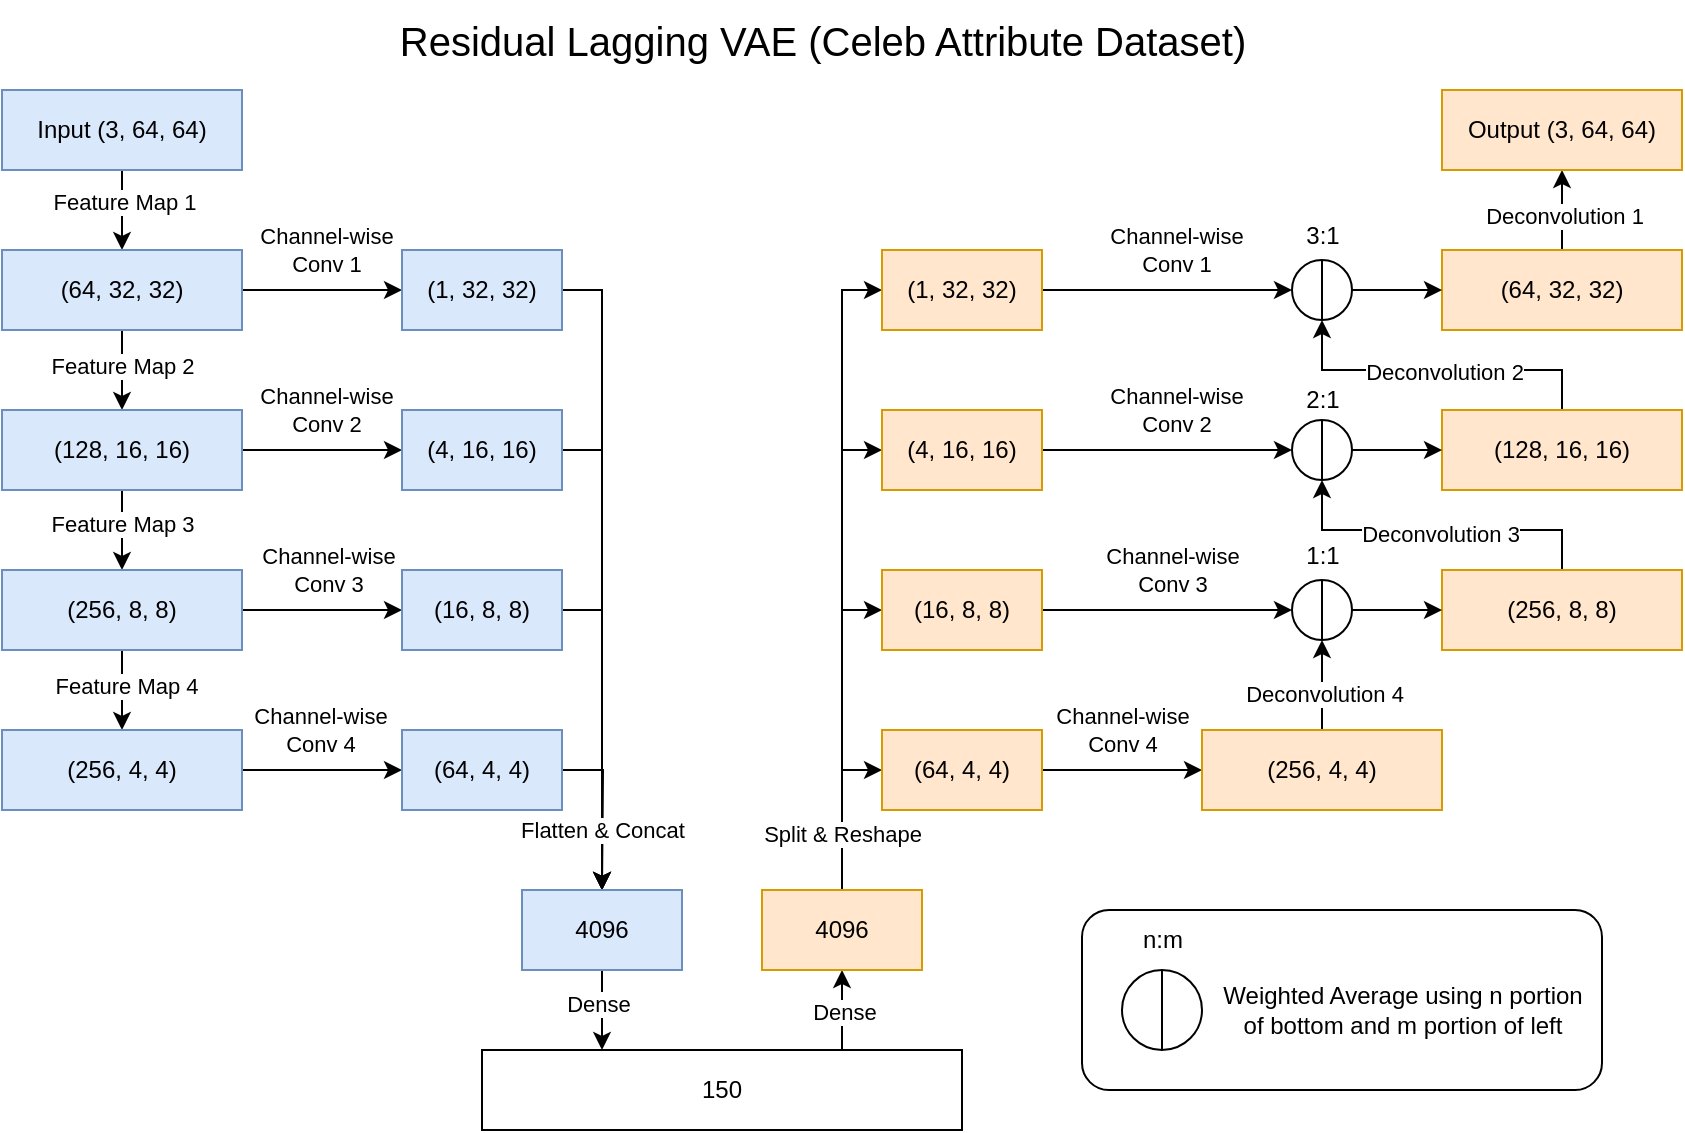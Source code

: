 <mxfile version="21.5.1" type="device">
  <diagram name="Page-1" id="Re5m7t8GzPyVlKuKbzfY">
    <mxGraphModel dx="1036" dy="614" grid="1" gridSize="10" guides="1" tooltips="1" connect="1" arrows="1" fold="1" page="1" pageScale="1" pageWidth="850" pageHeight="1100" math="0" shadow="0">
      <root>
        <mxCell id="0" />
        <mxCell id="1" parent="0" />
        <mxCell id="tG6ciMTKyikNV-2g3emU-106" value="" style="rounded=1;whiteSpace=wrap;html=1;" parent="1" vertex="1">
          <mxGeometry x="620" y="770" width="260" height="90" as="geometry" />
        </mxCell>
        <mxCell id="tG6ciMTKyikNV-2g3emU-4" value="" style="edgeStyle=orthogonalEdgeStyle;rounded=0;orthogonalLoop=1;jettySize=auto;html=1;" parent="1" source="tG6ciMTKyikNV-2g3emU-2" target="tG6ciMTKyikNV-2g3emU-3" edge="1">
          <mxGeometry relative="1" as="geometry" />
        </mxCell>
        <mxCell id="tG6ciMTKyikNV-2g3emU-6" value="Feature Map 1" style="edgeLabel;html=1;align=center;verticalAlign=middle;resizable=0;points=[];" parent="tG6ciMTKyikNV-2g3emU-4" vertex="1" connectable="0">
          <mxGeometry x="-0.21" y="1" relative="1" as="geometry">
            <mxPoint as="offset" />
          </mxGeometry>
        </mxCell>
        <mxCell id="tG6ciMTKyikNV-2g3emU-2" value="Input (3, 64, 64)" style="rounded=0;whiteSpace=wrap;html=1;fillColor=#dae8fc;strokeColor=#6c8ebf;" parent="1" vertex="1">
          <mxGeometry x="80" y="360" width="120" height="40" as="geometry" />
        </mxCell>
        <mxCell id="tG6ciMTKyikNV-2g3emU-10" value="" style="edgeStyle=orthogonalEdgeStyle;rounded=0;orthogonalLoop=1;jettySize=auto;html=1;" parent="1" source="tG6ciMTKyikNV-2g3emU-3" target="tG6ciMTKyikNV-2g3emU-7" edge="1">
          <mxGeometry relative="1" as="geometry" />
        </mxCell>
        <mxCell id="tG6ciMTKyikNV-2g3emU-11" value="Feature Map 2" style="edgeLabel;html=1;align=center;verticalAlign=middle;resizable=0;points=[];" parent="tG6ciMTKyikNV-2g3emU-10" vertex="1" connectable="0">
          <mxGeometry x="-0.116" relative="1" as="geometry">
            <mxPoint as="offset" />
          </mxGeometry>
        </mxCell>
        <mxCell id="tG6ciMTKyikNV-2g3emU-21" value="" style="edgeStyle=orthogonalEdgeStyle;rounded=0;orthogonalLoop=1;jettySize=auto;html=1;" parent="1" source="tG6ciMTKyikNV-2g3emU-3" target="tG6ciMTKyikNV-2g3emU-20" edge="1">
          <mxGeometry relative="1" as="geometry">
            <Array as="points">
              <mxPoint x="240" y="460" />
              <mxPoint x="240" y="460" />
            </Array>
          </mxGeometry>
        </mxCell>
        <mxCell id="tG6ciMTKyikNV-2g3emU-23" value="Channel-wise&lt;br&gt;Conv 1" style="edgeLabel;html=1;align=center;verticalAlign=middle;resizable=0;points=[];" parent="tG6ciMTKyikNV-2g3emU-21" vertex="1" connectable="0">
          <mxGeometry x="0.04" y="2" relative="1" as="geometry">
            <mxPoint y="-18" as="offset" />
          </mxGeometry>
        </mxCell>
        <mxCell id="tG6ciMTKyikNV-2g3emU-3" value="(64, 32, 32)" style="whiteSpace=wrap;html=1;rounded=0;fillColor=#dae8fc;strokeColor=#6c8ebf;" parent="1" vertex="1">
          <mxGeometry x="80" y="440" width="120" height="40" as="geometry" />
        </mxCell>
        <mxCell id="tG6ciMTKyikNV-2g3emU-5" value="&lt;font style=&quot;font-size: 20px;&quot;&gt;Residual Lagging VAE (Celeb Attribute Dataset)&lt;/font&gt;" style="text;html=1;align=center;verticalAlign=middle;resizable=0;points=[];autosize=1;strokeColor=none;fillColor=none;" parent="1" vertex="1">
          <mxGeometry x="265" y="315" width="450" height="40" as="geometry" />
        </mxCell>
        <mxCell id="tG6ciMTKyikNV-2g3emU-13" value="" style="edgeStyle=orthogonalEdgeStyle;rounded=0;orthogonalLoop=1;jettySize=auto;html=1;" parent="1" source="tG6ciMTKyikNV-2g3emU-7" target="tG6ciMTKyikNV-2g3emU-12" edge="1">
          <mxGeometry relative="1" as="geometry" />
        </mxCell>
        <mxCell id="tG6ciMTKyikNV-2g3emU-15" value="Feature Map 3" style="edgeLabel;html=1;align=center;verticalAlign=middle;resizable=0;points=[];" parent="tG6ciMTKyikNV-2g3emU-13" vertex="1" connectable="0">
          <mxGeometry x="-0.184" relative="1" as="geometry">
            <mxPoint as="offset" />
          </mxGeometry>
        </mxCell>
        <mxCell id="tG6ciMTKyikNV-2g3emU-27" value="" style="edgeStyle=orthogonalEdgeStyle;rounded=0;orthogonalLoop=1;jettySize=auto;html=1;" parent="1" source="tG6ciMTKyikNV-2g3emU-7" target="tG6ciMTKyikNV-2g3emU-24" edge="1">
          <mxGeometry relative="1" as="geometry" />
        </mxCell>
        <mxCell id="tG6ciMTKyikNV-2g3emU-31" value="Channel-wise&lt;br style=&quot;border-color: var(--border-color);&quot;&gt;Conv 2" style="edgeLabel;html=1;align=center;verticalAlign=middle;resizable=0;points=[];" parent="tG6ciMTKyikNV-2g3emU-27" vertex="1" connectable="0">
          <mxGeometry x="0.04" relative="1" as="geometry">
            <mxPoint y="-20" as="offset" />
          </mxGeometry>
        </mxCell>
        <mxCell id="tG6ciMTKyikNV-2g3emU-7" value="(128, 16, 16)" style="whiteSpace=wrap;html=1;rounded=0;fillColor=#dae8fc;strokeColor=#6c8ebf;" parent="1" vertex="1">
          <mxGeometry x="80" y="520" width="120" height="40" as="geometry" />
        </mxCell>
        <mxCell id="tG6ciMTKyikNV-2g3emU-17" value="" style="edgeStyle=orthogonalEdgeStyle;rounded=0;orthogonalLoop=1;jettySize=auto;html=1;" parent="1" source="tG6ciMTKyikNV-2g3emU-12" target="tG6ciMTKyikNV-2g3emU-16" edge="1">
          <mxGeometry relative="1" as="geometry" />
        </mxCell>
        <mxCell id="tG6ciMTKyikNV-2g3emU-19" value="Feature Map 4" style="edgeLabel;html=1;align=center;verticalAlign=middle;resizable=0;points=[];" parent="tG6ciMTKyikNV-2g3emU-17" vertex="1" connectable="0">
          <mxGeometry x="-0.104" y="2" relative="1" as="geometry">
            <mxPoint as="offset" />
          </mxGeometry>
        </mxCell>
        <mxCell id="tG6ciMTKyikNV-2g3emU-28" value="" style="edgeStyle=orthogonalEdgeStyle;rounded=0;orthogonalLoop=1;jettySize=auto;html=1;" parent="1" source="tG6ciMTKyikNV-2g3emU-12" target="tG6ciMTKyikNV-2g3emU-25" edge="1">
          <mxGeometry relative="1" as="geometry" />
        </mxCell>
        <mxCell id="tG6ciMTKyikNV-2g3emU-33" value="Channel-wise&lt;br style=&quot;border-color: var(--border-color);&quot;&gt;Conv 3" style="edgeLabel;html=1;align=center;verticalAlign=middle;resizable=0;points=[];" parent="tG6ciMTKyikNV-2g3emU-28" vertex="1" connectable="0">
          <mxGeometry x="0.074" y="2" relative="1" as="geometry">
            <mxPoint y="-18" as="offset" />
          </mxGeometry>
        </mxCell>
        <mxCell id="tG6ciMTKyikNV-2g3emU-12" value="(256, 8, 8)" style="whiteSpace=wrap;html=1;rounded=0;fillColor=#dae8fc;strokeColor=#6c8ebf;" parent="1" vertex="1">
          <mxGeometry x="80" y="600" width="120" height="40" as="geometry" />
        </mxCell>
        <mxCell id="tG6ciMTKyikNV-2g3emU-29" value="" style="edgeStyle=orthogonalEdgeStyle;rounded=0;orthogonalLoop=1;jettySize=auto;html=1;" parent="1" source="tG6ciMTKyikNV-2g3emU-16" target="tG6ciMTKyikNV-2g3emU-26" edge="1">
          <mxGeometry relative="1" as="geometry" />
        </mxCell>
        <mxCell id="tG6ciMTKyikNV-2g3emU-34" value="Channel-wise&lt;br&gt;Conv 4" style="edgeLabel;html=1;align=center;verticalAlign=middle;resizable=0;points=[];" parent="tG6ciMTKyikNV-2g3emU-29" vertex="1" connectable="0">
          <mxGeometry x="-0.029" y="2" relative="1" as="geometry">
            <mxPoint y="-18" as="offset" />
          </mxGeometry>
        </mxCell>
        <mxCell id="tG6ciMTKyikNV-2g3emU-16" value="(256, 4, 4)" style="whiteSpace=wrap;html=1;rounded=0;fillColor=#dae8fc;strokeColor=#6c8ebf;" parent="1" vertex="1">
          <mxGeometry x="80" y="680" width="120" height="40" as="geometry" />
        </mxCell>
        <mxCell id="tG6ciMTKyikNV-2g3emU-44" style="edgeStyle=orthogonalEdgeStyle;rounded=0;orthogonalLoop=1;jettySize=auto;html=1;entryX=0.5;entryY=0;entryDx=0;entryDy=0;" parent="1" source="tG6ciMTKyikNV-2g3emU-20" target="tG6ciMTKyikNV-2g3emU-43" edge="1">
          <mxGeometry relative="1" as="geometry">
            <Array as="points">
              <mxPoint x="380" y="460" />
            </Array>
          </mxGeometry>
        </mxCell>
        <mxCell id="tG6ciMTKyikNV-2g3emU-20" value="(1, 32, 32)" style="whiteSpace=wrap;html=1;rounded=0;fillColor=#dae8fc;strokeColor=#6c8ebf;" parent="1" vertex="1">
          <mxGeometry x="280" y="440" width="80" height="40" as="geometry" />
        </mxCell>
        <mxCell id="tG6ciMTKyikNV-2g3emU-45" style="edgeStyle=orthogonalEdgeStyle;rounded=0;orthogonalLoop=1;jettySize=auto;html=1;entryX=0.5;entryY=0;entryDx=0;entryDy=0;" parent="1" source="tG6ciMTKyikNV-2g3emU-24" target="tG6ciMTKyikNV-2g3emU-43" edge="1">
          <mxGeometry relative="1" as="geometry">
            <Array as="points">
              <mxPoint x="380" y="540" />
            </Array>
          </mxGeometry>
        </mxCell>
        <mxCell id="tG6ciMTKyikNV-2g3emU-24" value="(4, 16, 16)" style="whiteSpace=wrap;html=1;rounded=0;fillColor=#dae8fc;strokeColor=#6c8ebf;" parent="1" vertex="1">
          <mxGeometry x="280" y="520" width="80" height="40" as="geometry" />
        </mxCell>
        <mxCell id="tG6ciMTKyikNV-2g3emU-46" style="edgeStyle=orthogonalEdgeStyle;rounded=0;orthogonalLoop=1;jettySize=auto;html=1;entryX=0.5;entryY=0;entryDx=0;entryDy=0;" parent="1" source="tG6ciMTKyikNV-2g3emU-25" target="tG6ciMTKyikNV-2g3emU-43" edge="1">
          <mxGeometry relative="1" as="geometry">
            <Array as="points">
              <mxPoint x="380" y="620" />
            </Array>
          </mxGeometry>
        </mxCell>
        <mxCell id="tG6ciMTKyikNV-2g3emU-25" value="(16, 8, 8)" style="whiteSpace=wrap;html=1;rounded=0;fillColor=#dae8fc;strokeColor=#6c8ebf;" parent="1" vertex="1">
          <mxGeometry x="280" y="600" width="80" height="40" as="geometry" />
        </mxCell>
        <mxCell id="tG6ciMTKyikNV-2g3emU-47" style="edgeStyle=orthogonalEdgeStyle;rounded=0;orthogonalLoop=1;jettySize=auto;html=1;" parent="1" source="tG6ciMTKyikNV-2g3emU-26" edge="1">
          <mxGeometry relative="1" as="geometry">
            <mxPoint x="380" y="760" as="targetPoint" />
          </mxGeometry>
        </mxCell>
        <mxCell id="tG6ciMTKyikNV-2g3emU-48" value="Flatten &amp;amp; Concat" style="edgeLabel;html=1;align=center;verticalAlign=middle;resizable=0;points=[];" parent="tG6ciMTKyikNV-2g3emU-47" vertex="1" connectable="0">
          <mxGeometry x="0.456" y="1" relative="1" as="geometry">
            <mxPoint x="-1" y="-8" as="offset" />
          </mxGeometry>
        </mxCell>
        <mxCell id="tG6ciMTKyikNV-2g3emU-26" value="(64, 4, 4)" style="whiteSpace=wrap;html=1;rounded=0;fillColor=#dae8fc;strokeColor=#6c8ebf;" parent="1" vertex="1">
          <mxGeometry x="280" y="680" width="80" height="40" as="geometry" />
        </mxCell>
        <mxCell id="tG6ciMTKyikNV-2g3emU-52" style="edgeStyle=orthogonalEdgeStyle;rounded=0;orthogonalLoop=1;jettySize=auto;html=1;entryX=0.25;entryY=0;entryDx=0;entryDy=0;" parent="1" source="tG6ciMTKyikNV-2g3emU-43" target="tG6ciMTKyikNV-2g3emU-49" edge="1">
          <mxGeometry relative="1" as="geometry" />
        </mxCell>
        <mxCell id="tG6ciMTKyikNV-2g3emU-55" value="Dense" style="edgeLabel;html=1;align=center;verticalAlign=middle;resizable=0;points=[];" parent="tG6ciMTKyikNV-2g3emU-52" vertex="1" connectable="0">
          <mxGeometry x="-0.164" y="-2" relative="1" as="geometry">
            <mxPoint as="offset" />
          </mxGeometry>
        </mxCell>
        <mxCell id="tG6ciMTKyikNV-2g3emU-43" value="4096" style="rounded=0;whiteSpace=wrap;html=1;fillColor=#dae8fc;strokeColor=#6c8ebf;" parent="1" vertex="1">
          <mxGeometry x="340" y="760" width="80" height="40" as="geometry" />
        </mxCell>
        <mxCell id="tG6ciMTKyikNV-2g3emU-54" style="edgeStyle=orthogonalEdgeStyle;rounded=0;orthogonalLoop=1;jettySize=auto;html=1;exitX=0.75;exitY=0;exitDx=0;exitDy=0;entryX=0.5;entryY=1;entryDx=0;entryDy=0;" parent="1" source="tG6ciMTKyikNV-2g3emU-49" target="tG6ciMTKyikNV-2g3emU-53" edge="1">
          <mxGeometry relative="1" as="geometry" />
        </mxCell>
        <mxCell id="tG6ciMTKyikNV-2g3emU-56" value="Dense" style="edgeLabel;html=1;align=center;verticalAlign=middle;resizable=0;points=[];" parent="tG6ciMTKyikNV-2g3emU-54" vertex="1" connectable="0">
          <mxGeometry x="-0.043" y="-1" relative="1" as="geometry">
            <mxPoint as="offset" />
          </mxGeometry>
        </mxCell>
        <mxCell id="tG6ciMTKyikNV-2g3emU-49" value="150" style="rounded=0;whiteSpace=wrap;html=1;" parent="1" vertex="1">
          <mxGeometry x="320" y="840" width="240" height="40" as="geometry" />
        </mxCell>
        <mxCell id="tG6ciMTKyikNV-2g3emU-61" style="edgeStyle=orthogonalEdgeStyle;rounded=0;orthogonalLoop=1;jettySize=auto;html=1;entryX=0;entryY=0.5;entryDx=0;entryDy=0;" parent="1" source="tG6ciMTKyikNV-2g3emU-53" target="tG6ciMTKyikNV-2g3emU-60" edge="1">
          <mxGeometry relative="1" as="geometry" />
        </mxCell>
        <mxCell id="tG6ciMTKyikNV-2g3emU-62" style="edgeStyle=orthogonalEdgeStyle;rounded=0;orthogonalLoop=1;jettySize=auto;html=1;exitX=0.5;exitY=0;exitDx=0;exitDy=0;entryX=0;entryY=0.5;entryDx=0;entryDy=0;" parent="1" source="tG6ciMTKyikNV-2g3emU-53" target="tG6ciMTKyikNV-2g3emU-59" edge="1">
          <mxGeometry relative="1" as="geometry" />
        </mxCell>
        <mxCell id="tG6ciMTKyikNV-2g3emU-64" style="edgeStyle=orthogonalEdgeStyle;rounded=0;orthogonalLoop=1;jettySize=auto;html=1;exitX=0.5;exitY=0;exitDx=0;exitDy=0;entryX=0;entryY=0.5;entryDx=0;entryDy=0;" parent="1" source="tG6ciMTKyikNV-2g3emU-53" target="tG6ciMTKyikNV-2g3emU-58" edge="1">
          <mxGeometry relative="1" as="geometry" />
        </mxCell>
        <mxCell id="tG6ciMTKyikNV-2g3emU-65" style="edgeStyle=orthogonalEdgeStyle;rounded=0;orthogonalLoop=1;jettySize=auto;html=1;exitX=0.5;exitY=0;exitDx=0;exitDy=0;entryX=0;entryY=0.5;entryDx=0;entryDy=0;" parent="1" source="tG6ciMTKyikNV-2g3emU-53" target="tG6ciMTKyikNV-2g3emU-57" edge="1">
          <mxGeometry relative="1" as="geometry" />
        </mxCell>
        <mxCell id="tG6ciMTKyikNV-2g3emU-66" value="Split &amp;amp; Reshape" style="edgeLabel;html=1;align=center;verticalAlign=middle;resizable=0;points=[];" parent="tG6ciMTKyikNV-2g3emU-65" vertex="1" connectable="0">
          <mxGeometry x="-0.824" relative="1" as="geometry">
            <mxPoint as="offset" />
          </mxGeometry>
        </mxCell>
        <mxCell id="tG6ciMTKyikNV-2g3emU-53" value="4096" style="rounded=0;whiteSpace=wrap;html=1;fillColor=#ffe6cc;strokeColor=#d79b00;" parent="1" vertex="1">
          <mxGeometry x="460" y="760" width="80" height="40" as="geometry" />
        </mxCell>
        <mxCell id="tG6ciMTKyikNV-2g3emU-71" value="" style="edgeStyle=orthogonalEdgeStyle;rounded=0;orthogonalLoop=1;jettySize=auto;html=1;entryX=0;entryY=0.5;entryDx=0;entryDy=0;" parent="1" source="tG6ciMTKyikNV-2g3emU-57" target="tG6ciMTKyikNV-2g3emU-94" edge="1">
          <mxGeometry relative="1" as="geometry">
            <mxPoint x="720" y="460" as="targetPoint" />
          </mxGeometry>
        </mxCell>
        <mxCell id="tG6ciMTKyikNV-2g3emU-72" value="Channel-wise&lt;br&gt;Conv 1" style="edgeLabel;html=1;align=center;verticalAlign=middle;resizable=0;points=[];" parent="tG6ciMTKyikNV-2g3emU-71" vertex="1" connectable="0">
          <mxGeometry x="0.074" y="-2" relative="1" as="geometry">
            <mxPoint y="-22" as="offset" />
          </mxGeometry>
        </mxCell>
        <mxCell id="tG6ciMTKyikNV-2g3emU-57" value="(1, 32, 32)" style="whiteSpace=wrap;html=1;rounded=0;fillColor=#ffe6cc;strokeColor=#d79b00;" parent="1" vertex="1">
          <mxGeometry x="520" y="440" width="80" height="40" as="geometry" />
        </mxCell>
        <mxCell id="tG6ciMTKyikNV-2g3emU-73" value="" style="edgeStyle=orthogonalEdgeStyle;rounded=0;orthogonalLoop=1;jettySize=auto;html=1;entryX=0;entryY=0.5;entryDx=0;entryDy=0;" parent="1" source="tG6ciMTKyikNV-2g3emU-58" target="tG6ciMTKyikNV-2g3emU-88" edge="1">
          <mxGeometry relative="1" as="geometry">
            <mxPoint x="690" y="540" as="targetPoint" />
          </mxGeometry>
        </mxCell>
        <mxCell id="tG6ciMTKyikNV-2g3emU-75" value="Channel-wise&lt;br style=&quot;border-color: var(--border-color);&quot;&gt;Conv 2" style="edgeLabel;html=1;align=center;verticalAlign=middle;resizable=0;points=[];" parent="tG6ciMTKyikNV-2g3emU-73" vertex="1" connectable="0">
          <mxGeometry x="0.074" y="-1" relative="1" as="geometry">
            <mxPoint y="-21" as="offset" />
          </mxGeometry>
        </mxCell>
        <mxCell id="tG6ciMTKyikNV-2g3emU-58" value="(4, 16, 16)" style="whiteSpace=wrap;html=1;rounded=0;fillColor=#ffe6cc;strokeColor=#d79b00;" parent="1" vertex="1">
          <mxGeometry x="520" y="520" width="80" height="40" as="geometry" />
        </mxCell>
        <mxCell id="tG6ciMTKyikNV-2g3emU-76" value="" style="edgeStyle=orthogonalEdgeStyle;rounded=0;orthogonalLoop=1;jettySize=auto;html=1;entryX=0;entryY=0.5;entryDx=0;entryDy=0;" parent="1" source="tG6ciMTKyikNV-2g3emU-59" target="tG6ciMTKyikNV-2g3emU-81" edge="1">
          <mxGeometry relative="1" as="geometry">
            <mxPoint x="680" y="620" as="targetPoint" />
          </mxGeometry>
        </mxCell>
        <mxCell id="tG6ciMTKyikNV-2g3emU-78" value="Channel-wise&lt;br style=&quot;border-color: var(--border-color);&quot;&gt;Conv 3" style="edgeLabel;html=1;align=center;verticalAlign=middle;resizable=0;points=[];" parent="tG6ciMTKyikNV-2g3emU-76" vertex="1" connectable="0">
          <mxGeometry x="0.04" y="2" relative="1" as="geometry">
            <mxPoint y="-18" as="offset" />
          </mxGeometry>
        </mxCell>
        <mxCell id="tG6ciMTKyikNV-2g3emU-59" value="(16, 8, 8)" style="whiteSpace=wrap;html=1;rounded=0;fillColor=#ffe6cc;strokeColor=#d79b00;" parent="1" vertex="1">
          <mxGeometry x="520" y="600" width="80" height="40" as="geometry" />
        </mxCell>
        <mxCell id="tG6ciMTKyikNV-2g3emU-77" value="" style="edgeStyle=orthogonalEdgeStyle;rounded=0;orthogonalLoop=1;jettySize=auto;html=1;" parent="1" source="tG6ciMTKyikNV-2g3emU-60" target="tG6ciMTKyikNV-2g3emU-70" edge="1">
          <mxGeometry relative="1" as="geometry" />
        </mxCell>
        <mxCell id="tG6ciMTKyikNV-2g3emU-79" value="Channel-wise&lt;br style=&quot;border-color: var(--border-color);&quot;&gt;Conv 4" style="edgeLabel;html=1;align=center;verticalAlign=middle;resizable=0;points=[];" parent="tG6ciMTKyikNV-2g3emU-77" vertex="1" connectable="0">
          <mxGeometry x="-0.029" relative="1" as="geometry">
            <mxPoint x="1" y="-20" as="offset" />
          </mxGeometry>
        </mxCell>
        <mxCell id="tG6ciMTKyikNV-2g3emU-60" value="(64, 4, 4)" style="whiteSpace=wrap;html=1;rounded=0;fillColor=#ffe6cc;strokeColor=#d79b00;" parent="1" vertex="1">
          <mxGeometry x="520" y="680" width="80" height="40" as="geometry" />
        </mxCell>
        <mxCell id="tG6ciMTKyikNV-2g3emU-102" value="" style="edgeStyle=orthogonalEdgeStyle;rounded=0;orthogonalLoop=1;jettySize=auto;html=1;" parent="1" source="tG6ciMTKyikNV-2g3emU-67" target="tG6ciMTKyikNV-2g3emU-101" edge="1">
          <mxGeometry relative="1" as="geometry" />
        </mxCell>
        <mxCell id="tG6ciMTKyikNV-2g3emU-104" value="Deconvolution 1" style="edgeLabel;html=1;align=center;verticalAlign=middle;resizable=0;points=[];" parent="tG6ciMTKyikNV-2g3emU-102" vertex="1" connectable="0">
          <mxGeometry x="-0.147" y="-1" relative="1" as="geometry">
            <mxPoint as="offset" />
          </mxGeometry>
        </mxCell>
        <mxCell id="tG6ciMTKyikNV-2g3emU-67" value="(64, 32, 32)" style="whiteSpace=wrap;html=1;rounded=0;fillColor=#ffe6cc;strokeColor=#d79b00;" parent="1" vertex="1">
          <mxGeometry x="800" y="440" width="120" height="40" as="geometry" />
        </mxCell>
        <mxCell id="tG6ciMTKyikNV-2g3emU-98" style="edgeStyle=orthogonalEdgeStyle;rounded=0;orthogonalLoop=1;jettySize=auto;html=1;entryX=0.5;entryY=1;entryDx=0;entryDy=0;" parent="1" source="tG6ciMTKyikNV-2g3emU-68" target="tG6ciMTKyikNV-2g3emU-94" edge="1">
          <mxGeometry relative="1" as="geometry">
            <Array as="points">
              <mxPoint x="860" y="500" />
              <mxPoint x="740" y="500" />
            </Array>
          </mxGeometry>
        </mxCell>
        <mxCell id="tG6ciMTKyikNV-2g3emU-99" value="Deconvolution 2" style="edgeLabel;html=1;align=center;verticalAlign=middle;resizable=0;points=[];" parent="tG6ciMTKyikNV-2g3emU-98" vertex="1" connectable="0">
          <mxGeometry x="-0.044" y="1" relative="1" as="geometry">
            <mxPoint as="offset" />
          </mxGeometry>
        </mxCell>
        <mxCell id="tG6ciMTKyikNV-2g3emU-68" value="(128, 16, 16)" style="whiteSpace=wrap;html=1;rounded=0;fillColor=#ffe6cc;strokeColor=#d79b00;" parent="1" vertex="1">
          <mxGeometry x="800" y="520" width="120" height="40" as="geometry" />
        </mxCell>
        <mxCell id="tG6ciMTKyikNV-2g3emU-90" style="edgeStyle=orthogonalEdgeStyle;rounded=0;orthogonalLoop=1;jettySize=auto;html=1;entryX=0.5;entryY=1;entryDx=0;entryDy=0;" parent="1" source="tG6ciMTKyikNV-2g3emU-69" target="tG6ciMTKyikNV-2g3emU-88" edge="1">
          <mxGeometry relative="1" as="geometry">
            <Array as="points">
              <mxPoint x="860" y="580" />
              <mxPoint x="740" y="580" />
            </Array>
          </mxGeometry>
        </mxCell>
        <mxCell id="tG6ciMTKyikNV-2g3emU-92" value="Deconvolution 3" style="edgeLabel;html=1;align=center;verticalAlign=middle;resizable=0;points=[];" parent="tG6ciMTKyikNV-2g3emU-90" vertex="1" connectable="0">
          <mxGeometry x="-0.017" y="2" relative="1" as="geometry">
            <mxPoint as="offset" />
          </mxGeometry>
        </mxCell>
        <mxCell id="tG6ciMTKyikNV-2g3emU-69" value="(256, 8, 8)" style="whiteSpace=wrap;html=1;rounded=0;fillColor=#ffe6cc;strokeColor=#d79b00;" parent="1" vertex="1">
          <mxGeometry x="800" y="600" width="120" height="40" as="geometry" />
        </mxCell>
        <mxCell id="tG6ciMTKyikNV-2g3emU-82" value="" style="edgeStyle=orthogonalEdgeStyle;rounded=0;orthogonalLoop=1;jettySize=auto;html=1;" parent="1" source="tG6ciMTKyikNV-2g3emU-70" target="tG6ciMTKyikNV-2g3emU-81" edge="1">
          <mxGeometry relative="1" as="geometry" />
        </mxCell>
        <mxCell id="tG6ciMTKyikNV-2g3emU-83" value="Deconvolution 4" style="edgeLabel;html=1;align=center;verticalAlign=middle;resizable=0;points=[];" parent="tG6ciMTKyikNV-2g3emU-82" vertex="1" connectable="0">
          <mxGeometry x="-0.196" y="-1" relative="1" as="geometry">
            <mxPoint as="offset" />
          </mxGeometry>
        </mxCell>
        <mxCell id="tG6ciMTKyikNV-2g3emU-70" value="(256, 4, 4)" style="whiteSpace=wrap;html=1;rounded=0;fillColor=#ffe6cc;strokeColor=#d79b00;" parent="1" vertex="1">
          <mxGeometry x="680" y="680" width="120" height="40" as="geometry" />
        </mxCell>
        <mxCell id="tG6ciMTKyikNV-2g3emU-84" value="" style="edgeStyle=orthogonalEdgeStyle;rounded=0;orthogonalLoop=1;jettySize=auto;html=1;" parent="1" source="tG6ciMTKyikNV-2g3emU-81" target="tG6ciMTKyikNV-2g3emU-69" edge="1">
          <mxGeometry relative="1" as="geometry" />
        </mxCell>
        <mxCell id="tG6ciMTKyikNV-2g3emU-81" value="" style="shape=lineEllipse;line=vertical;perimeter=ellipsePerimeter;whiteSpace=wrap;html=1;backgroundOutline=1;" parent="1" vertex="1">
          <mxGeometry x="725" y="605" width="30" height="30" as="geometry" />
        </mxCell>
        <mxCell id="tG6ciMTKyikNV-2g3emU-85" value="" style="shape=lineEllipse;line=vertical;perimeter=ellipsePerimeter;whiteSpace=wrap;html=1;backgroundOutline=1;" parent="1" vertex="1">
          <mxGeometry x="640" y="800" width="40" height="40" as="geometry" />
        </mxCell>
        <mxCell id="tG6ciMTKyikNV-2g3emU-86" value="Weighted Average using n portion &lt;br&gt;of bottom and m portion of left" style="text;html=1;align=center;verticalAlign=middle;resizable=0;points=[];autosize=1;strokeColor=none;fillColor=none;" parent="1" vertex="1">
          <mxGeometry x="680" y="800" width="200" height="40" as="geometry" />
        </mxCell>
        <mxCell id="tG6ciMTKyikNV-2g3emU-87" value="1:1" style="text;html=1;align=center;verticalAlign=middle;resizable=0;points=[];autosize=1;strokeColor=none;fillColor=none;" parent="1" vertex="1">
          <mxGeometry x="720" y="578" width="40" height="30" as="geometry" />
        </mxCell>
        <mxCell id="tG6ciMTKyikNV-2g3emU-93" value="" style="edgeStyle=orthogonalEdgeStyle;rounded=0;orthogonalLoop=1;jettySize=auto;html=1;" parent="1" source="tG6ciMTKyikNV-2g3emU-88" target="tG6ciMTKyikNV-2g3emU-68" edge="1">
          <mxGeometry relative="1" as="geometry" />
        </mxCell>
        <mxCell id="tG6ciMTKyikNV-2g3emU-88" value="" style="shape=lineEllipse;line=vertical;perimeter=ellipsePerimeter;whiteSpace=wrap;html=1;backgroundOutline=1;" parent="1" vertex="1">
          <mxGeometry x="725" y="525" width="30" height="30" as="geometry" />
        </mxCell>
        <mxCell id="tG6ciMTKyikNV-2g3emU-89" value="2:1" style="text;html=1;align=center;verticalAlign=middle;resizable=0;points=[];autosize=1;strokeColor=none;fillColor=none;" parent="1" vertex="1">
          <mxGeometry x="720" y="500" width="40" height="30" as="geometry" />
        </mxCell>
        <mxCell id="tG6ciMTKyikNV-2g3emU-100" value="" style="edgeStyle=orthogonalEdgeStyle;rounded=0;orthogonalLoop=1;jettySize=auto;html=1;" parent="1" source="tG6ciMTKyikNV-2g3emU-94" target="tG6ciMTKyikNV-2g3emU-67" edge="1">
          <mxGeometry relative="1" as="geometry" />
        </mxCell>
        <mxCell id="tG6ciMTKyikNV-2g3emU-94" value="" style="shape=lineEllipse;line=vertical;perimeter=ellipsePerimeter;whiteSpace=wrap;html=1;backgroundOutline=1;" parent="1" vertex="1">
          <mxGeometry x="725" y="445" width="30" height="30" as="geometry" />
        </mxCell>
        <mxCell id="tG6ciMTKyikNV-2g3emU-95" value="3:1" style="text;html=1;align=center;verticalAlign=middle;resizable=0;points=[];autosize=1;strokeColor=none;fillColor=none;" parent="1" vertex="1">
          <mxGeometry x="720" y="418" width="40" height="30" as="geometry" />
        </mxCell>
        <mxCell id="tG6ciMTKyikNV-2g3emU-101" value="Output (3, 64, 64)" style="whiteSpace=wrap;html=1;rounded=0;fillColor=#ffe6cc;strokeColor=#d79b00;" parent="1" vertex="1">
          <mxGeometry x="800" y="360" width="120" height="40" as="geometry" />
        </mxCell>
        <mxCell id="tG6ciMTKyikNV-2g3emU-105" value="n:m" style="text;html=1;align=center;verticalAlign=middle;resizable=0;points=[];autosize=1;strokeColor=none;fillColor=none;" parent="1" vertex="1">
          <mxGeometry x="640" y="770" width="40" height="30" as="geometry" />
        </mxCell>
      </root>
    </mxGraphModel>
  </diagram>
</mxfile>
